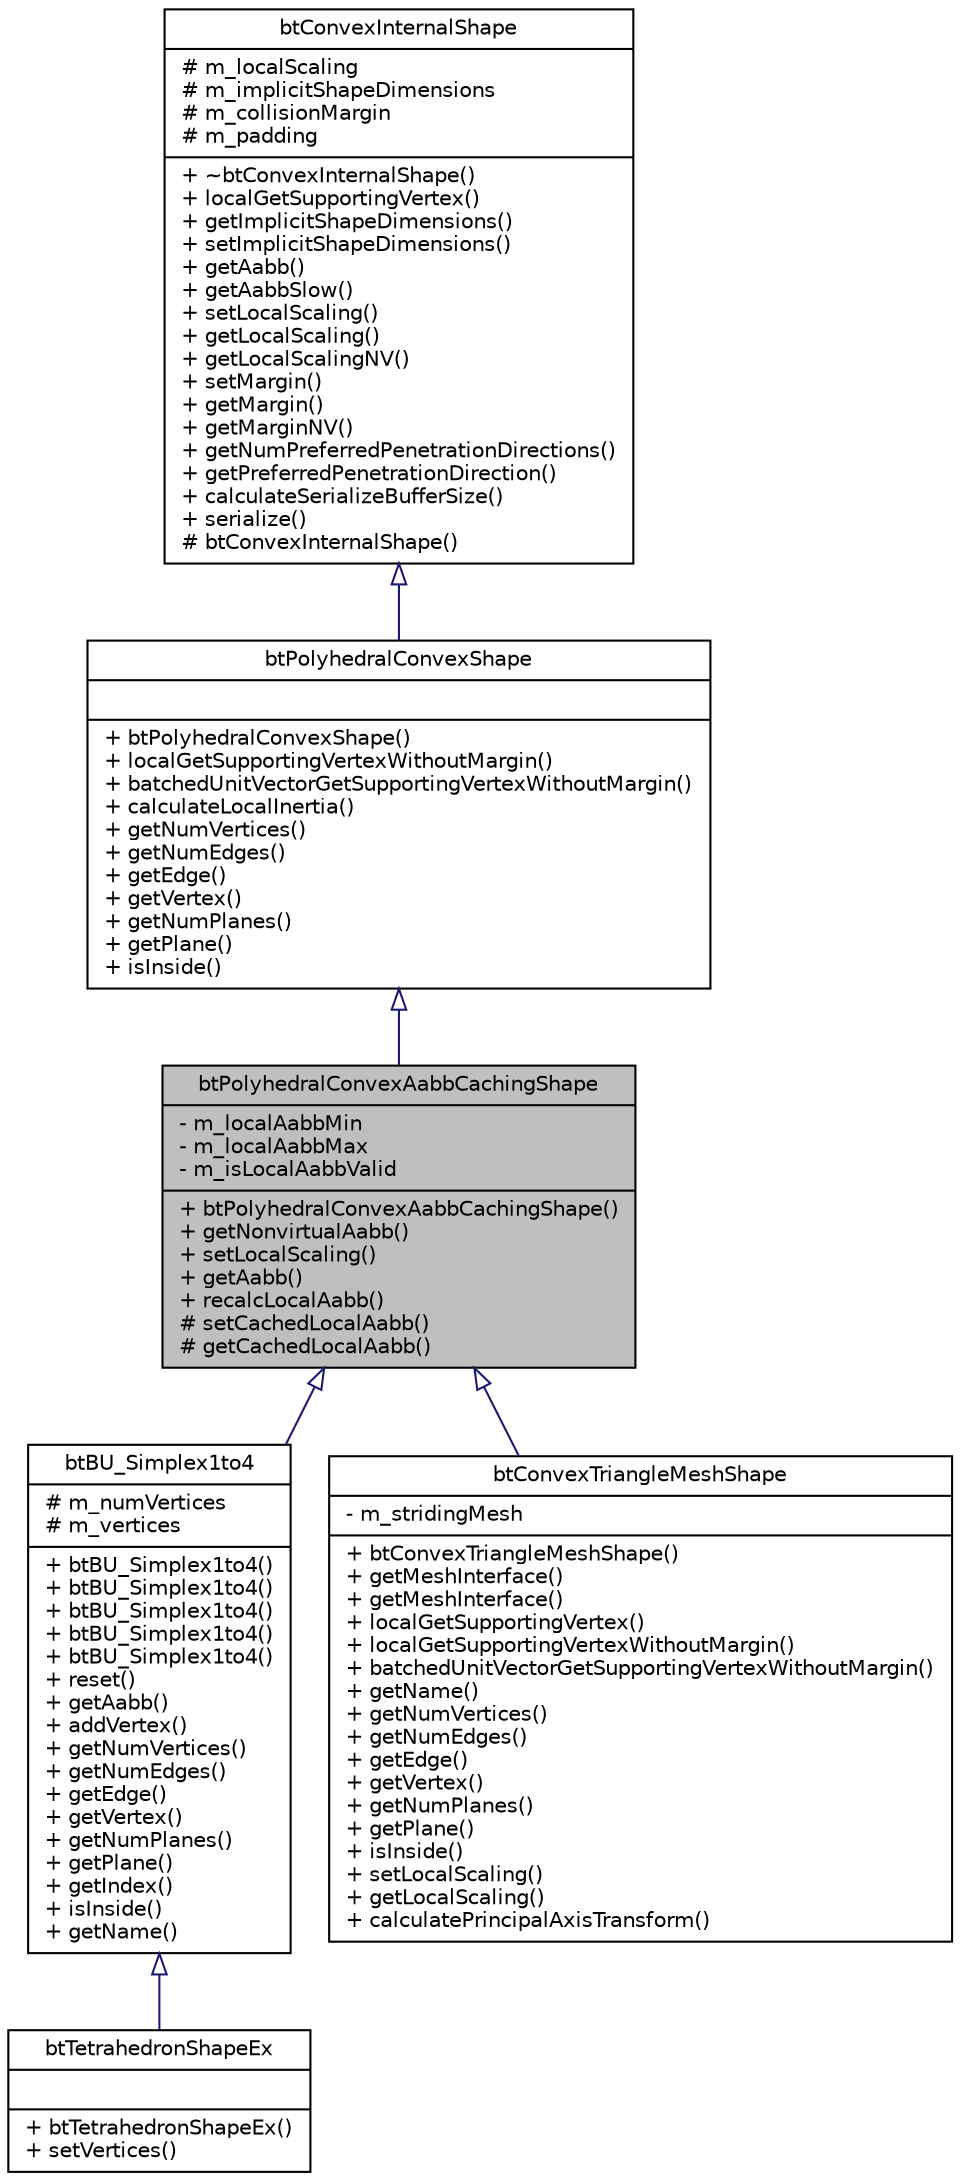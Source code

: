 digraph G
{
  edge [fontname="Helvetica",fontsize="10",labelfontname="Helvetica",labelfontsize="10"];
  node [fontname="Helvetica",fontsize="10",shape=record];
  Node1 [label="{btPolyhedralConvexAabbCachingShape\n|- m_localAabbMin\l- m_localAabbMax\l- m_isLocalAabbValid\l|+ btPolyhedralConvexAabbCachingShape()\l+ getNonvirtualAabb()\l+ setLocalScaling()\l+ getAabb()\l+ recalcLocalAabb()\l# setCachedLocalAabb()\l# getCachedLocalAabb()\l}",height=0.2,width=0.4,color="black", fillcolor="grey75", style="filled" fontcolor="black"];
  Node2 -> Node1 [dir=back,color="midnightblue",fontsize="10",style="solid",arrowtail="empty",fontname="Helvetica"];
  Node2 [label="{btPolyhedralConvexShape\n||+ btPolyhedralConvexShape()\l+ localGetSupportingVertexWithoutMargin()\l+ batchedUnitVectorGetSupportingVertexWithoutMargin()\l+ calculateLocalInertia()\l+ getNumVertices()\l+ getNumEdges()\l+ getEdge()\l+ getVertex()\l+ getNumPlanes()\l+ getPlane()\l+ isInside()\l}",height=0.2,width=0.4,color="black", fillcolor="white", style="filled",URL="$d4/d29/classbtPolyhedralConvexShape.html",tooltip="The btPolyhedralConvexShape is an internal interface class for polyhedral convex shapes."];
  Node3 -> Node2 [dir=back,color="midnightblue",fontsize="10",style="solid",arrowtail="empty",fontname="Helvetica"];
  Node3 [label="{btConvexInternalShape\n|# m_localScaling\l# m_implicitShapeDimensions\l# m_collisionMargin\l# m_padding\l|+ ~btConvexInternalShape()\l+ localGetSupportingVertex()\l+ getImplicitShapeDimensions()\l+ setImplicitShapeDimensions()\l+ getAabb()\l+ getAabbSlow()\l+ setLocalScaling()\l+ getLocalScaling()\l+ getLocalScalingNV()\l+ setMargin()\l+ getMargin()\l+ getMarginNV()\l+ getNumPreferredPenetrationDirections()\l+ getPreferredPenetrationDirection()\l+ calculateSerializeBufferSize()\l+ serialize()\l# btConvexInternalShape()\l}",height=0.2,width=0.4,color="black", fillcolor="white", style="filled",URL="$de/d1a/classbtConvexInternalShape.html",tooltip="The btConvexInternalShape is an internal base class, shared by most convex shape implementations."];
  Node1 -> Node4 [dir=back,color="midnightblue",fontsize="10",style="solid",arrowtail="empty",fontname="Helvetica"];
  Node4 [label="{btBU_Simplex1to4\n|# m_numVertices\l# m_vertices\l|+ btBU_Simplex1to4()\l+ btBU_Simplex1to4()\l+ btBU_Simplex1to4()\l+ btBU_Simplex1to4()\l+ btBU_Simplex1to4()\l+ reset()\l+ getAabb()\l+ addVertex()\l+ getNumVertices()\l+ getNumEdges()\l+ getEdge()\l+ getVertex()\l+ getNumPlanes()\l+ getPlane()\l+ getIndex()\l+ isInside()\l+ getName()\l}",height=0.2,width=0.4,color="black", fillcolor="white", style="filled",URL="$d1/d81/classbtBU__Simplex1to4.html",tooltip="The btBU_Simplex1to4 implements tetrahedron, triangle, line, vertex collision shapes. In most cases it is better to use btConvexHullShape instead."];
  Node4 -> Node5 [dir=back,color="midnightblue",fontsize="10",style="solid",arrowtail="empty",fontname="Helvetica"];
  Node5 [label="{btTetrahedronShapeEx\n||+ btTetrahedronShapeEx()\l+ setVertices()\l}",height=0.2,width=0.4,color="black", fillcolor="white", style="filled",URL="$d0/db5/classbtTetrahedronShapeEx.html",tooltip="Helper class for tetrahedrons."];
  Node1 -> Node6 [dir=back,color="midnightblue",fontsize="10",style="solid",arrowtail="empty",fontname="Helvetica"];
  Node6 [label="{btConvexTriangleMeshShape\n|- m_stridingMesh\l|+ btConvexTriangleMeshShape()\l+ getMeshInterface()\l+ getMeshInterface()\l+ localGetSupportingVertex()\l+ localGetSupportingVertexWithoutMargin()\l+ batchedUnitVectorGetSupportingVertexWithoutMargin()\l+ getName()\l+ getNumVertices()\l+ getNumEdges()\l+ getEdge()\l+ getVertex()\l+ getNumPlanes()\l+ getPlane()\l+ isInside()\l+ setLocalScaling()\l+ getLocalScaling()\l+ calculatePrincipalAxisTransform()\l}",height=0.2,width=0.4,color="black", fillcolor="white", style="filled",URL="$d4/d09/classbtConvexTriangleMeshShape.html"];
}
